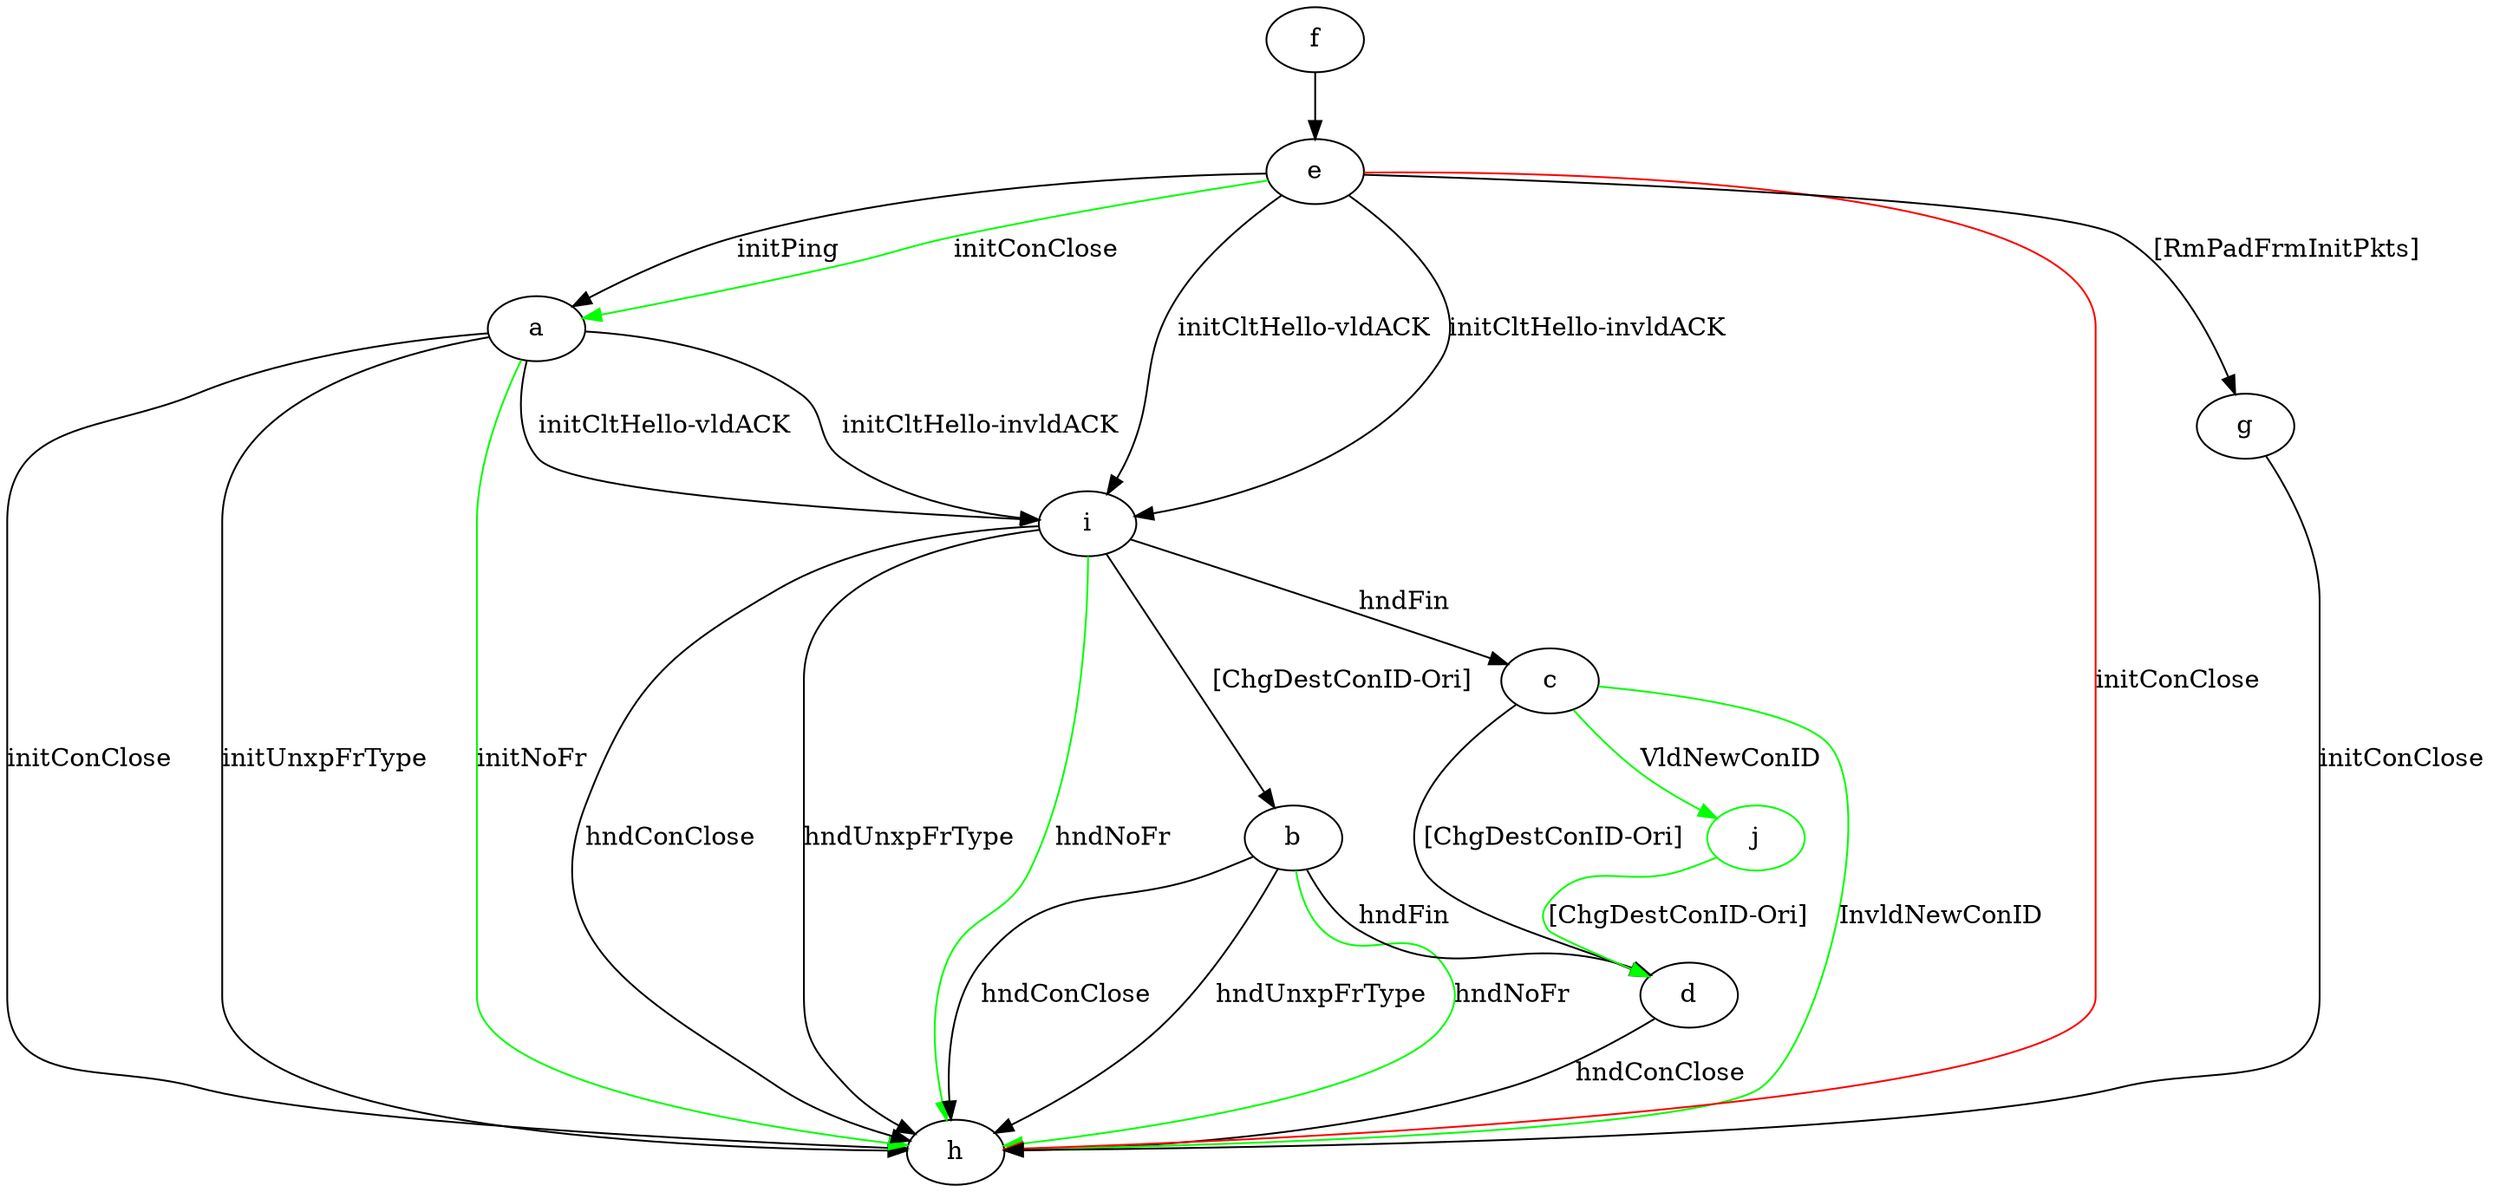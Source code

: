 digraph "" {
	a -> h	[key=0,
		label="initConClose "];
	a -> h	[key=1,
		label="initUnxpFrType "];
	a -> h	[key=2,
		color=green,
		label="initNoFr "];
	a -> i	[key=0,
		label="initCltHello-vldACK "];
	a -> i	[key=1,
		label="initCltHello-invldACK "];
	b -> d	[key=0,
		label="hndFin "];
	b -> h	[key=0,
		label="hndConClose "];
	b -> h	[key=1,
		label="hndUnxpFrType "];
	b -> h	[key=2,
		color=green,
		label="hndNoFr "];
	c -> d	[key=0,
		label="[ChgDestConID-Ori] "];
	c -> h	[key=0,
		color=green,
		label="InvldNewConID "];
	j	[color=green];
	c -> j	[key=0,
		color=green,
		label="VldNewConID "];
	d -> h	[key=0,
		label="hndConClose "];
	e -> a	[key=0,
		label="initPing "];
	e -> a	[key=1,
		color=green,
		label="initConClose "];
	e -> g	[key=0,
		label="[RmPadFrmInitPkts] "];
	e -> h	[key=0,
		color=red,
		label="initConClose "];
	e -> i	[key=0,
		label="initCltHello-vldACK "];
	e -> i	[key=1,
		label="initCltHello-invldACK "];
	f -> e	[key=0];
	g -> h	[key=0,
		label="initConClose "];
	i -> b	[key=0,
		label="[ChgDestConID-Ori] "];
	i -> c	[key=0,
		label="hndFin "];
	i -> h	[key=0,
		label="hndConClose "];
	i -> h	[key=1,
		label="hndUnxpFrType "];
	i -> h	[key=2,
		color=green,
		label="hndNoFr "];
	j -> d	[key=0,
		color=green,
		label="[ChgDestConID-Ori] "];
}
